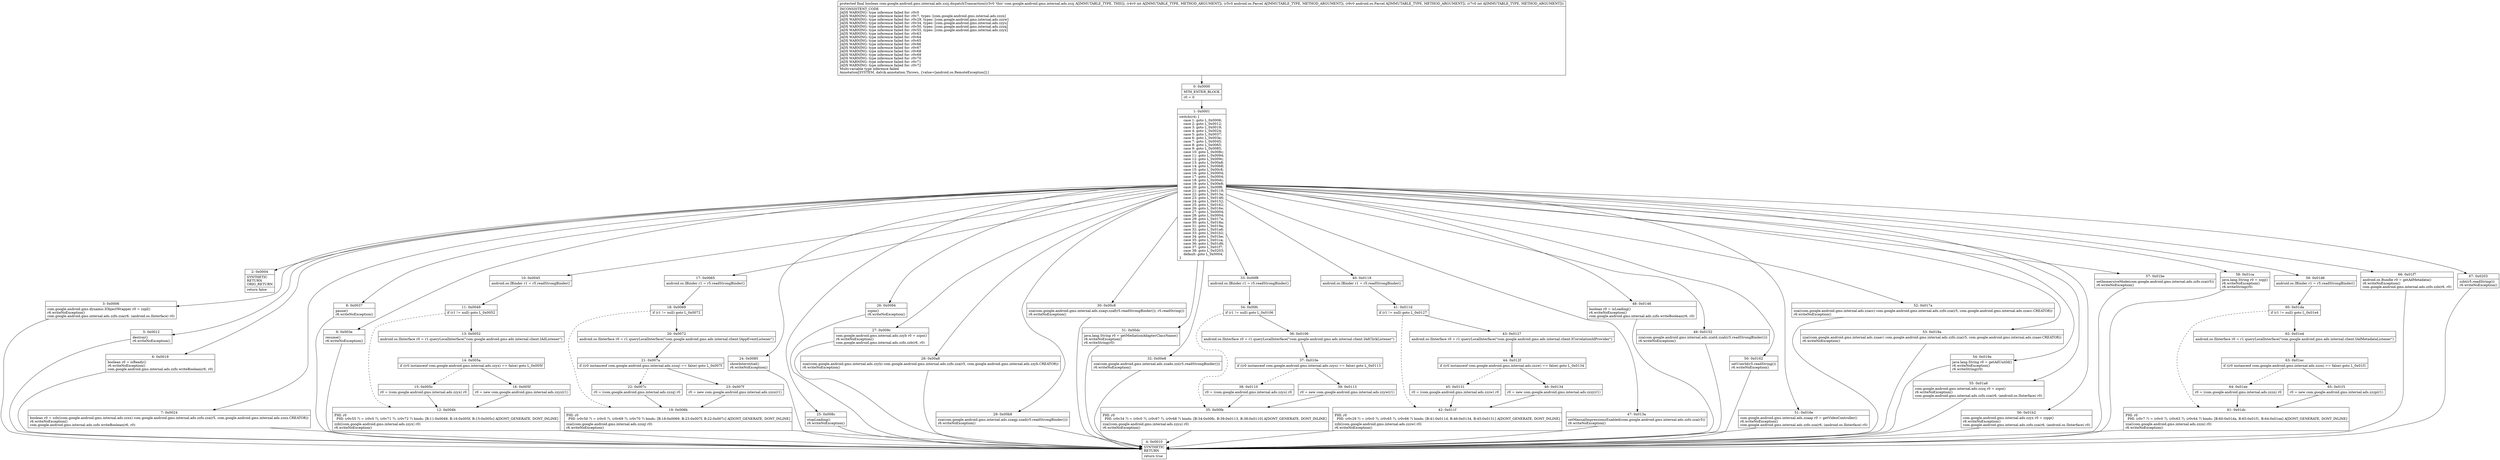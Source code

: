 digraph "CFG forcom.google.android.gms.internal.ads.zzzj.dispatchTransaction(ILandroid\/os\/Parcel;Landroid\/os\/Parcel;I)Z" {
Node_0 [shape=record,label="{0\:\ 0x0000|MTH_ENTER_BLOCK\l|r0 = 0\l}"];
Node_1 [shape=record,label="{1\:\ 0x0001|switch(r4) \{\l    case 1: goto L_0x0006;\l    case 2: goto L_0x0012;\l    case 3: goto L_0x0019;\l    case 4: goto L_0x0024;\l    case 5: goto L_0x0037;\l    case 6: goto L_0x003e;\l    case 7: goto L_0x0045;\l    case 8: goto L_0x0065;\l    case 9: goto L_0x0085;\l    case 10: goto L_0x008c;\l    case 11: goto L_0x0094;\l    case 12: goto L_0x009c;\l    case 13: goto L_0x00a8;\l    case 14: goto L_0x00b8;\l    case 15: goto L_0x00c8;\l    case 16: goto L_0x0004;\l    case 17: goto L_0x0004;\l    case 18: goto L_0x00dc;\l    case 19: goto L_0x00e8;\l    case 20: goto L_0x00f8;\l    case 21: goto L_0x0119;\l    case 22: goto L_0x013a;\l    case 23: goto L_0x0146;\l    case 24: goto L_0x0152;\l    case 25: goto L_0x0162;\l    case 26: goto L_0x016e;\l    case 27: goto L_0x0004;\l    case 28: goto L_0x0004;\l    case 29: goto L_0x017a;\l    case 30: goto L_0x018a;\l    case 31: goto L_0x019a;\l    case 32: goto L_0x01a6;\l    case 33: goto L_0x01b2;\l    case 34: goto L_0x01be;\l    case 35: goto L_0x01ca;\l    case 36: goto L_0x01d6;\l    case 37: goto L_0x01f7;\l    case 38: goto L_0x0203;\l    default: goto L_0x0004;\l\}\l}"];
Node_2 [shape=record,label="{2\:\ 0x0004|SYNTHETIC\lRETURN\lORIG_RETURN\l|return false\l}"];
Node_3 [shape=record,label="{3\:\ 0x0006|com.google.android.gms.dynamic.IObjectWrapper r0 = zzpl()\lr6.writeNoException()\lcom.google.android.gms.internal.ads.zzfo.zza(r6, (android.os.IInterface) r0)\l}"];
Node_4 [shape=record,label="{4\:\ 0x0010|SYNTHETIC\lRETURN\l|return true\l}"];
Node_5 [shape=record,label="{5\:\ 0x0012|destroy()\lr6.writeNoException()\l}"];
Node_6 [shape=record,label="{6\:\ 0x0019|boolean r0 = isReady()\lr6.writeNoException()\lcom.google.android.gms.internal.ads.zzfo.writeBoolean(r6, r0)\l}"];
Node_7 [shape=record,label="{7\:\ 0x0024|boolean r0 = zzb((com.google.android.gms.internal.ads.zzxx) com.google.android.gms.internal.ads.zzfo.zza(r5, com.google.android.gms.internal.ads.zzxx.CREATOR))\lr6.writeNoException()\lcom.google.android.gms.internal.ads.zzfo.writeBoolean(r6, r0)\l}"];
Node_8 [shape=record,label="{8\:\ 0x0037|pause()\lr6.writeNoException()\l}"];
Node_9 [shape=record,label="{9\:\ 0x003e|resume()\lr6.writeNoException()\l}"];
Node_10 [shape=record,label="{10\:\ 0x0045|android.os.IBinder r1 = r5.readStrongBinder()\l}"];
Node_11 [shape=record,label="{11\:\ 0x0049|if (r1 != null) goto L_0x0052\l}"];
Node_12 [shape=record,label="{12\:\ 0x004b|PHI: r0 \l  PHI: (r0v55 ?) = (r0v0 ?), (r0v71 ?), (r0v72 ?) binds: [B:11:0x0049, B:16:0x005f, B:15:0x005c] A[DONT_GENERATE, DONT_INLINE]\l|zzb((com.google.android.gms.internal.ads.zzyx) r0)\lr6.writeNoException()\l}"];
Node_13 [shape=record,label="{13\:\ 0x0052|android.os.IInterface r0 = r1.queryLocalInterface(\"com.google.android.gms.ads.internal.client.IAdListener\")\l}"];
Node_14 [shape=record,label="{14\:\ 0x005a|if ((r0 instanceof com.google.android.gms.internal.ads.zzyx) == false) goto L_0x005f\l}"];
Node_15 [shape=record,label="{15\:\ 0x005c|r0 = (com.google.android.gms.internal.ads.zzyx) r0\l}"];
Node_16 [shape=record,label="{16\:\ 0x005f|r0 = new com.google.android.gms.internal.ads.zzyz(r1)\l}"];
Node_17 [shape=record,label="{17\:\ 0x0065|android.os.IBinder r1 = r5.readStrongBinder()\l}"];
Node_18 [shape=record,label="{18\:\ 0x0069|if (r1 != null) goto L_0x0072\l}"];
Node_19 [shape=record,label="{19\:\ 0x006b|PHI: r0 \l  PHI: (r0v50 ?) = (r0v0 ?), (r0v69 ?), (r0v70 ?) binds: [B:18:0x0069, B:23:0x007f, B:22:0x007c] A[DONT_GENERATE, DONT_INLINE]\l|zza((com.google.android.gms.internal.ads.zzzq) r0)\lr6.writeNoException()\l}"];
Node_20 [shape=record,label="{20\:\ 0x0072|android.os.IInterface r0 = r1.queryLocalInterface(\"com.google.android.gms.ads.internal.client.IAppEventListener\")\l}"];
Node_21 [shape=record,label="{21\:\ 0x007a|if ((r0 instanceof com.google.android.gms.internal.ads.zzzq) == false) goto L_0x007f\l}"];
Node_22 [shape=record,label="{22\:\ 0x007c|r0 = (com.google.android.gms.internal.ads.zzzq) r0\l}"];
Node_23 [shape=record,label="{23\:\ 0x007f|r0 = new com.google.android.gms.internal.ads.zzzs(r1)\l}"];
Node_24 [shape=record,label="{24\:\ 0x0085|showInterstitial()\lr6.writeNoException()\l}"];
Node_25 [shape=record,label="{25\:\ 0x008c|stopLoading()\lr6.writeNoException()\l}"];
Node_26 [shape=record,label="{26\:\ 0x0094|zzpm()\lr6.writeNoException()\l}"];
Node_27 [shape=record,label="{27\:\ 0x009c|com.google.android.gms.internal.ads.zzyb r0 = zzpn()\lr6.writeNoException()\lcom.google.android.gms.internal.ads.zzfo.zzb(r6, r0)\l}"];
Node_28 [shape=record,label="{28\:\ 0x00a8|zza((com.google.android.gms.internal.ads.zzyb) com.google.android.gms.internal.ads.zzfo.zza(r5, com.google.android.gms.internal.ads.zzyb.CREATOR))\lr6.writeNoException()\l}"];
Node_29 [shape=record,label="{29\:\ 0x00b8|zza(com.google.android.gms.internal.ads.zzaqp.zzad(r5.readStrongBinder()))\lr6.writeNoException()\l}"];
Node_30 [shape=record,label="{30\:\ 0x00c8|zza(com.google.android.gms.internal.ads.zzaqv.zzaf(r5.readStrongBinder()), r5.readString())\lr6.writeNoException()\l}"];
Node_31 [shape=record,label="{31\:\ 0x00dc|java.lang.String r0 = getMediationAdapterClassName()\lr6.writeNoException()\lr6.writeString(r0)\l}"];
Node_32 [shape=record,label="{32\:\ 0x00e8|zza(com.google.android.gms.internal.ads.zzado.zzi(r5.readStrongBinder()))\lr6.writeNoException()\l}"];
Node_33 [shape=record,label="{33\:\ 0x00f8|android.os.IBinder r1 = r5.readStrongBinder()\l}"];
Node_34 [shape=record,label="{34\:\ 0x00fc|if (r1 != null) goto L_0x0106\l}"];
Node_35 [shape=record,label="{35\:\ 0x00fe|PHI: r0 \l  PHI: (r0v34 ?) = (r0v0 ?), (r0v67 ?), (r0v68 ?) binds: [B:34:0x00fc, B:39:0x0113, B:38:0x0110] A[DONT_GENERATE, DONT_INLINE]\l|zza((com.google.android.gms.internal.ads.zzyu) r0)\lr6.writeNoException()\l}"];
Node_36 [shape=record,label="{36\:\ 0x0106|android.os.IInterface r0 = r1.queryLocalInterface(\"com.google.android.gms.ads.internal.client.IAdClickListener\")\l}"];
Node_37 [shape=record,label="{37\:\ 0x010e|if ((r0 instanceof com.google.android.gms.internal.ads.zzyu) == false) goto L_0x0113\l}"];
Node_38 [shape=record,label="{38\:\ 0x0110|r0 = (com.google.android.gms.internal.ads.zzyu) r0\l}"];
Node_39 [shape=record,label="{39\:\ 0x0113|r0 = new com.google.android.gms.internal.ads.zzyw(r1)\l}"];
Node_40 [shape=record,label="{40\:\ 0x0119|android.os.IBinder r1 = r5.readStrongBinder()\l}"];
Node_41 [shape=record,label="{41\:\ 0x011d|if (r1 != null) goto L_0x0127\l}"];
Node_42 [shape=record,label="{42\:\ 0x011f|PHI: r0 \l  PHI: (r0v29 ?) = (r0v0 ?), (r0v65 ?), (r0v66 ?) binds: [B:41:0x011d, B:46:0x0134, B:45:0x0131] A[DONT_GENERATE, DONT_INLINE]\l|zzb((com.google.android.gms.internal.ads.zzzw) r0)\lr6.writeNoException()\l}"];
Node_43 [shape=record,label="{43\:\ 0x0127|android.os.IInterface r0 = r1.queryLocalInterface(\"com.google.android.gms.ads.internal.client.ICorrelationIdProvider\")\l}"];
Node_44 [shape=record,label="{44\:\ 0x012f|if ((r0 instanceof com.google.android.gms.internal.ads.zzzw) == false) goto L_0x0134\l}"];
Node_45 [shape=record,label="{45\:\ 0x0131|r0 = (com.google.android.gms.internal.ads.zzzw) r0\l}"];
Node_46 [shape=record,label="{46\:\ 0x0134|r0 = new com.google.android.gms.internal.ads.zzzy(r1)\l}"];
Node_47 [shape=record,label="{47\:\ 0x013a|setManualImpressionsEnabled(com.google.android.gms.internal.ads.zzfo.zza(r5))\lr6.writeNoException()\l}"];
Node_48 [shape=record,label="{48\:\ 0x0146|boolean r0 = isLoading()\lr6.writeNoException()\lcom.google.android.gms.internal.ads.zzfo.writeBoolean(r6, r0)\l}"];
Node_49 [shape=record,label="{49\:\ 0x0152|zza(com.google.android.gms.internal.ads.zzatd.zzah(r5.readStrongBinder()))\lr6.writeNoException()\l}"];
Node_50 [shape=record,label="{50\:\ 0x0162|setUserId(r5.readString())\lr6.writeNoException()\l}"];
Node_51 [shape=record,label="{51\:\ 0x016e|com.google.android.gms.internal.ads.zzaap r0 = getVideoController()\lr6.writeNoException()\lcom.google.android.gms.internal.ads.zzfo.zza(r6, (android.os.IInterface) r0)\l}"];
Node_52 [shape=record,label="{52\:\ 0x017a|zza((com.google.android.gms.internal.ads.zzacc) com.google.android.gms.internal.ads.zzfo.zza(r5, com.google.android.gms.internal.ads.zzacc.CREATOR))\lr6.writeNoException()\l}"];
Node_53 [shape=record,label="{53\:\ 0x018a|zza((com.google.android.gms.internal.ads.zzaav) com.google.android.gms.internal.ads.zzfo.zza(r5, com.google.android.gms.internal.ads.zzaav.CREATOR))\lr6.writeNoException()\l}"];
Node_54 [shape=record,label="{54\:\ 0x019a|java.lang.String r0 = getAdUnitId()\lr6.writeNoException()\lr6.writeString(r0)\l}"];
Node_55 [shape=record,label="{55\:\ 0x01a6|com.google.android.gms.internal.ads.zzzq r0 = zzpo()\lr6.writeNoException()\lcom.google.android.gms.internal.ads.zzfo.zza(r6, (android.os.IInterface) r0)\l}"];
Node_56 [shape=record,label="{56\:\ 0x01b2|com.google.android.gms.internal.ads.zzyx r0 = zzpp()\lr6.writeNoException()\lcom.google.android.gms.internal.ads.zzfo.zza(r6, (android.os.IInterface) r0)\l}"];
Node_57 [shape=record,label="{57\:\ 0x01be|setImmersiveMode(com.google.android.gms.internal.ads.zzfo.zza(r5))\lr6.writeNoException()\l}"];
Node_58 [shape=record,label="{58\:\ 0x01ca|java.lang.String r0 = zzpj()\lr6.writeNoException()\lr6.writeString(r0)\l}"];
Node_59 [shape=record,label="{59\:\ 0x01d6|android.os.IBinder r1 = r5.readStrongBinder()\l}"];
Node_60 [shape=record,label="{60\:\ 0x01da|if (r1 != null) goto L_0x01e4\l}"];
Node_61 [shape=record,label="{61\:\ 0x01dc|PHI: r0 \l  PHI: (r0v7 ?) = (r0v0 ?), (r0v63 ?), (r0v64 ?) binds: [B:60:0x01da, B:65:0x01f1, B:64:0x01ee] A[DONT_GENERATE, DONT_INLINE]\l|zza((com.google.android.gms.internal.ads.zzzn) r0)\lr6.writeNoException()\l}"];
Node_62 [shape=record,label="{62\:\ 0x01e4|android.os.IInterface r0 = r1.queryLocalInterface(\"com.google.android.gms.ads.internal.client.IAdMetadataListener\")\l}"];
Node_63 [shape=record,label="{63\:\ 0x01ec|if ((r0 instanceof com.google.android.gms.internal.ads.zzzn) == false) goto L_0x01f1\l}"];
Node_64 [shape=record,label="{64\:\ 0x01ee|r0 = (com.google.android.gms.internal.ads.zzzn) r0\l}"];
Node_65 [shape=record,label="{65\:\ 0x01f1|r0 = new com.google.android.gms.internal.ads.zzzp(r1)\l}"];
Node_66 [shape=record,label="{66\:\ 0x01f7|android.os.Bundle r0 = getAdMetadata()\lr6.writeNoException()\lcom.google.android.gms.internal.ads.zzfo.zzb(r6, r0)\l}"];
Node_67 [shape=record,label="{67\:\ 0x0203|zzbt(r5.readString())\lr6.writeNoException()\l}"];
MethodNode[shape=record,label="{protected final boolean com.google.android.gms.internal.ads.zzzj.dispatchTransaction((r3v0 'this' com.google.android.gms.internal.ads.zzzj A[IMMUTABLE_TYPE, THIS]), (r4v0 int A[IMMUTABLE_TYPE, METHOD_ARGUMENT]), (r5v0 android.os.Parcel A[IMMUTABLE_TYPE, METHOD_ARGUMENT]), (r6v0 android.os.Parcel A[IMMUTABLE_TYPE, METHOD_ARGUMENT]), (r7v0 int A[IMMUTABLE_TYPE, METHOD_ARGUMENT]))  | INCONSISTENT_CODE\lJADX WARNING: type inference failed for: r0v0\lJADX WARNING: type inference failed for: r0v7, types: [com.google.android.gms.internal.ads.zzzn]\lJADX WARNING: type inference failed for: r0v29, types: [com.google.android.gms.internal.ads.zzzw]\lJADX WARNING: type inference failed for: r0v34, types: [com.google.android.gms.internal.ads.zzyu]\lJADX WARNING: type inference failed for: r0v50, types: [com.google.android.gms.internal.ads.zzzq]\lJADX WARNING: type inference failed for: r0v55, types: [com.google.android.gms.internal.ads.zzyx]\lJADX WARNING: type inference failed for: r0v63\lJADX WARNING: type inference failed for: r0v64\lJADX WARNING: type inference failed for: r0v65\lJADX WARNING: type inference failed for: r0v66\lJADX WARNING: type inference failed for: r0v67\lJADX WARNING: type inference failed for: r0v68\lJADX WARNING: type inference failed for: r0v69\lJADX WARNING: type inference failed for: r0v70\lJADX WARNING: type inference failed for: r0v71\lJADX WARNING: type inference failed for: r0v72\lMulti\-variable type inference failed\lAnnotation[SYSTEM, dalvik.annotation.Throws, \{value=[android.os.RemoteException]\}]\l}"];
MethodNode -> Node_0;
Node_0 -> Node_1;
Node_1 -> Node_2;
Node_1 -> Node_3;
Node_1 -> Node_5;
Node_1 -> Node_6;
Node_1 -> Node_7;
Node_1 -> Node_8;
Node_1 -> Node_9;
Node_1 -> Node_10;
Node_1 -> Node_17;
Node_1 -> Node_24;
Node_1 -> Node_25;
Node_1 -> Node_26;
Node_1 -> Node_27;
Node_1 -> Node_28;
Node_1 -> Node_29;
Node_1 -> Node_30;
Node_1 -> Node_31;
Node_1 -> Node_32;
Node_1 -> Node_33;
Node_1 -> Node_40;
Node_1 -> Node_47;
Node_1 -> Node_48;
Node_1 -> Node_49;
Node_1 -> Node_50;
Node_1 -> Node_51;
Node_1 -> Node_52;
Node_1 -> Node_53;
Node_1 -> Node_54;
Node_1 -> Node_55;
Node_1 -> Node_56;
Node_1 -> Node_57;
Node_1 -> Node_58;
Node_1 -> Node_59;
Node_1 -> Node_66;
Node_1 -> Node_67;
Node_3 -> Node_4;
Node_5 -> Node_4;
Node_6 -> Node_4;
Node_7 -> Node_4;
Node_8 -> Node_4;
Node_9 -> Node_4;
Node_10 -> Node_11;
Node_11 -> Node_12[style=dashed];
Node_11 -> Node_13;
Node_12 -> Node_4;
Node_13 -> Node_14;
Node_14 -> Node_15[style=dashed];
Node_14 -> Node_16;
Node_15 -> Node_12;
Node_16 -> Node_12;
Node_17 -> Node_18;
Node_18 -> Node_19[style=dashed];
Node_18 -> Node_20;
Node_19 -> Node_4;
Node_20 -> Node_21;
Node_21 -> Node_22[style=dashed];
Node_21 -> Node_23;
Node_22 -> Node_19;
Node_23 -> Node_19;
Node_24 -> Node_4;
Node_25 -> Node_4;
Node_26 -> Node_4;
Node_27 -> Node_4;
Node_28 -> Node_4;
Node_29 -> Node_4;
Node_30 -> Node_4;
Node_31 -> Node_4;
Node_32 -> Node_4;
Node_33 -> Node_34;
Node_34 -> Node_35[style=dashed];
Node_34 -> Node_36;
Node_35 -> Node_4;
Node_36 -> Node_37;
Node_37 -> Node_38[style=dashed];
Node_37 -> Node_39;
Node_38 -> Node_35;
Node_39 -> Node_35;
Node_40 -> Node_41;
Node_41 -> Node_42[style=dashed];
Node_41 -> Node_43;
Node_42 -> Node_4;
Node_43 -> Node_44;
Node_44 -> Node_45[style=dashed];
Node_44 -> Node_46;
Node_45 -> Node_42;
Node_46 -> Node_42;
Node_47 -> Node_4;
Node_48 -> Node_4;
Node_49 -> Node_4;
Node_50 -> Node_4;
Node_51 -> Node_4;
Node_52 -> Node_4;
Node_53 -> Node_4;
Node_54 -> Node_4;
Node_55 -> Node_4;
Node_56 -> Node_4;
Node_57 -> Node_4;
Node_58 -> Node_4;
Node_59 -> Node_60;
Node_60 -> Node_61[style=dashed];
Node_60 -> Node_62;
Node_61 -> Node_4;
Node_62 -> Node_63;
Node_63 -> Node_64[style=dashed];
Node_63 -> Node_65;
Node_64 -> Node_61;
Node_65 -> Node_61;
Node_66 -> Node_4;
Node_67 -> Node_4;
}

